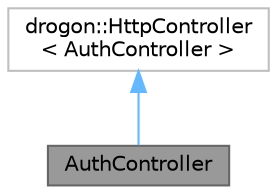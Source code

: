 digraph "AuthController"
{
 // LATEX_PDF_SIZE
  bgcolor="transparent";
  edge [fontname=Helvetica,fontsize=10,labelfontname=Helvetica,labelfontsize=10];
  node [fontname=Helvetica,fontsize=10,shape=box,height=0.2,width=0.4];
  Node1 [id="Node000001",label="AuthController",height=0.2,width=0.4,color="gray40", fillcolor="grey60", style="filled", fontcolor="black",tooltip="Контроллер для обработки запросов аутентификации."];
  Node2 -> Node1 [id="edge1_Node000001_Node000002",dir="back",color="steelblue1",style="solid",tooltip=" "];
  Node2 [id="Node000002",label="drogon::HttpController\l\< AuthController \>",height=0.2,width=0.4,color="grey75", fillcolor="white", style="filled",tooltip=" "];
}
